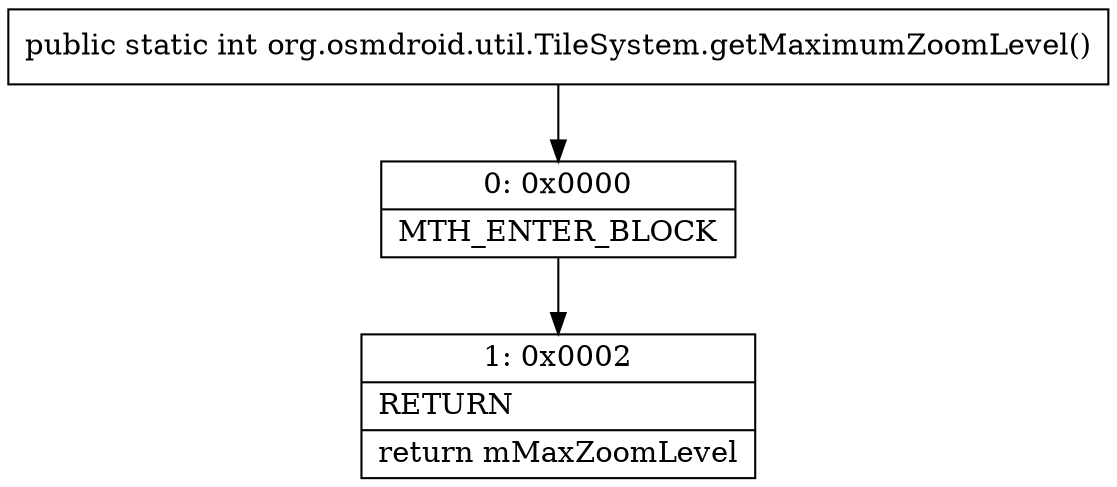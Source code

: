 digraph "CFG fororg.osmdroid.util.TileSystem.getMaximumZoomLevel()I" {
Node_0 [shape=record,label="{0\:\ 0x0000|MTH_ENTER_BLOCK\l}"];
Node_1 [shape=record,label="{1\:\ 0x0002|RETURN\l|return mMaxZoomLevel\l}"];
MethodNode[shape=record,label="{public static int org.osmdroid.util.TileSystem.getMaximumZoomLevel() }"];
MethodNode -> Node_0;
Node_0 -> Node_1;
}

